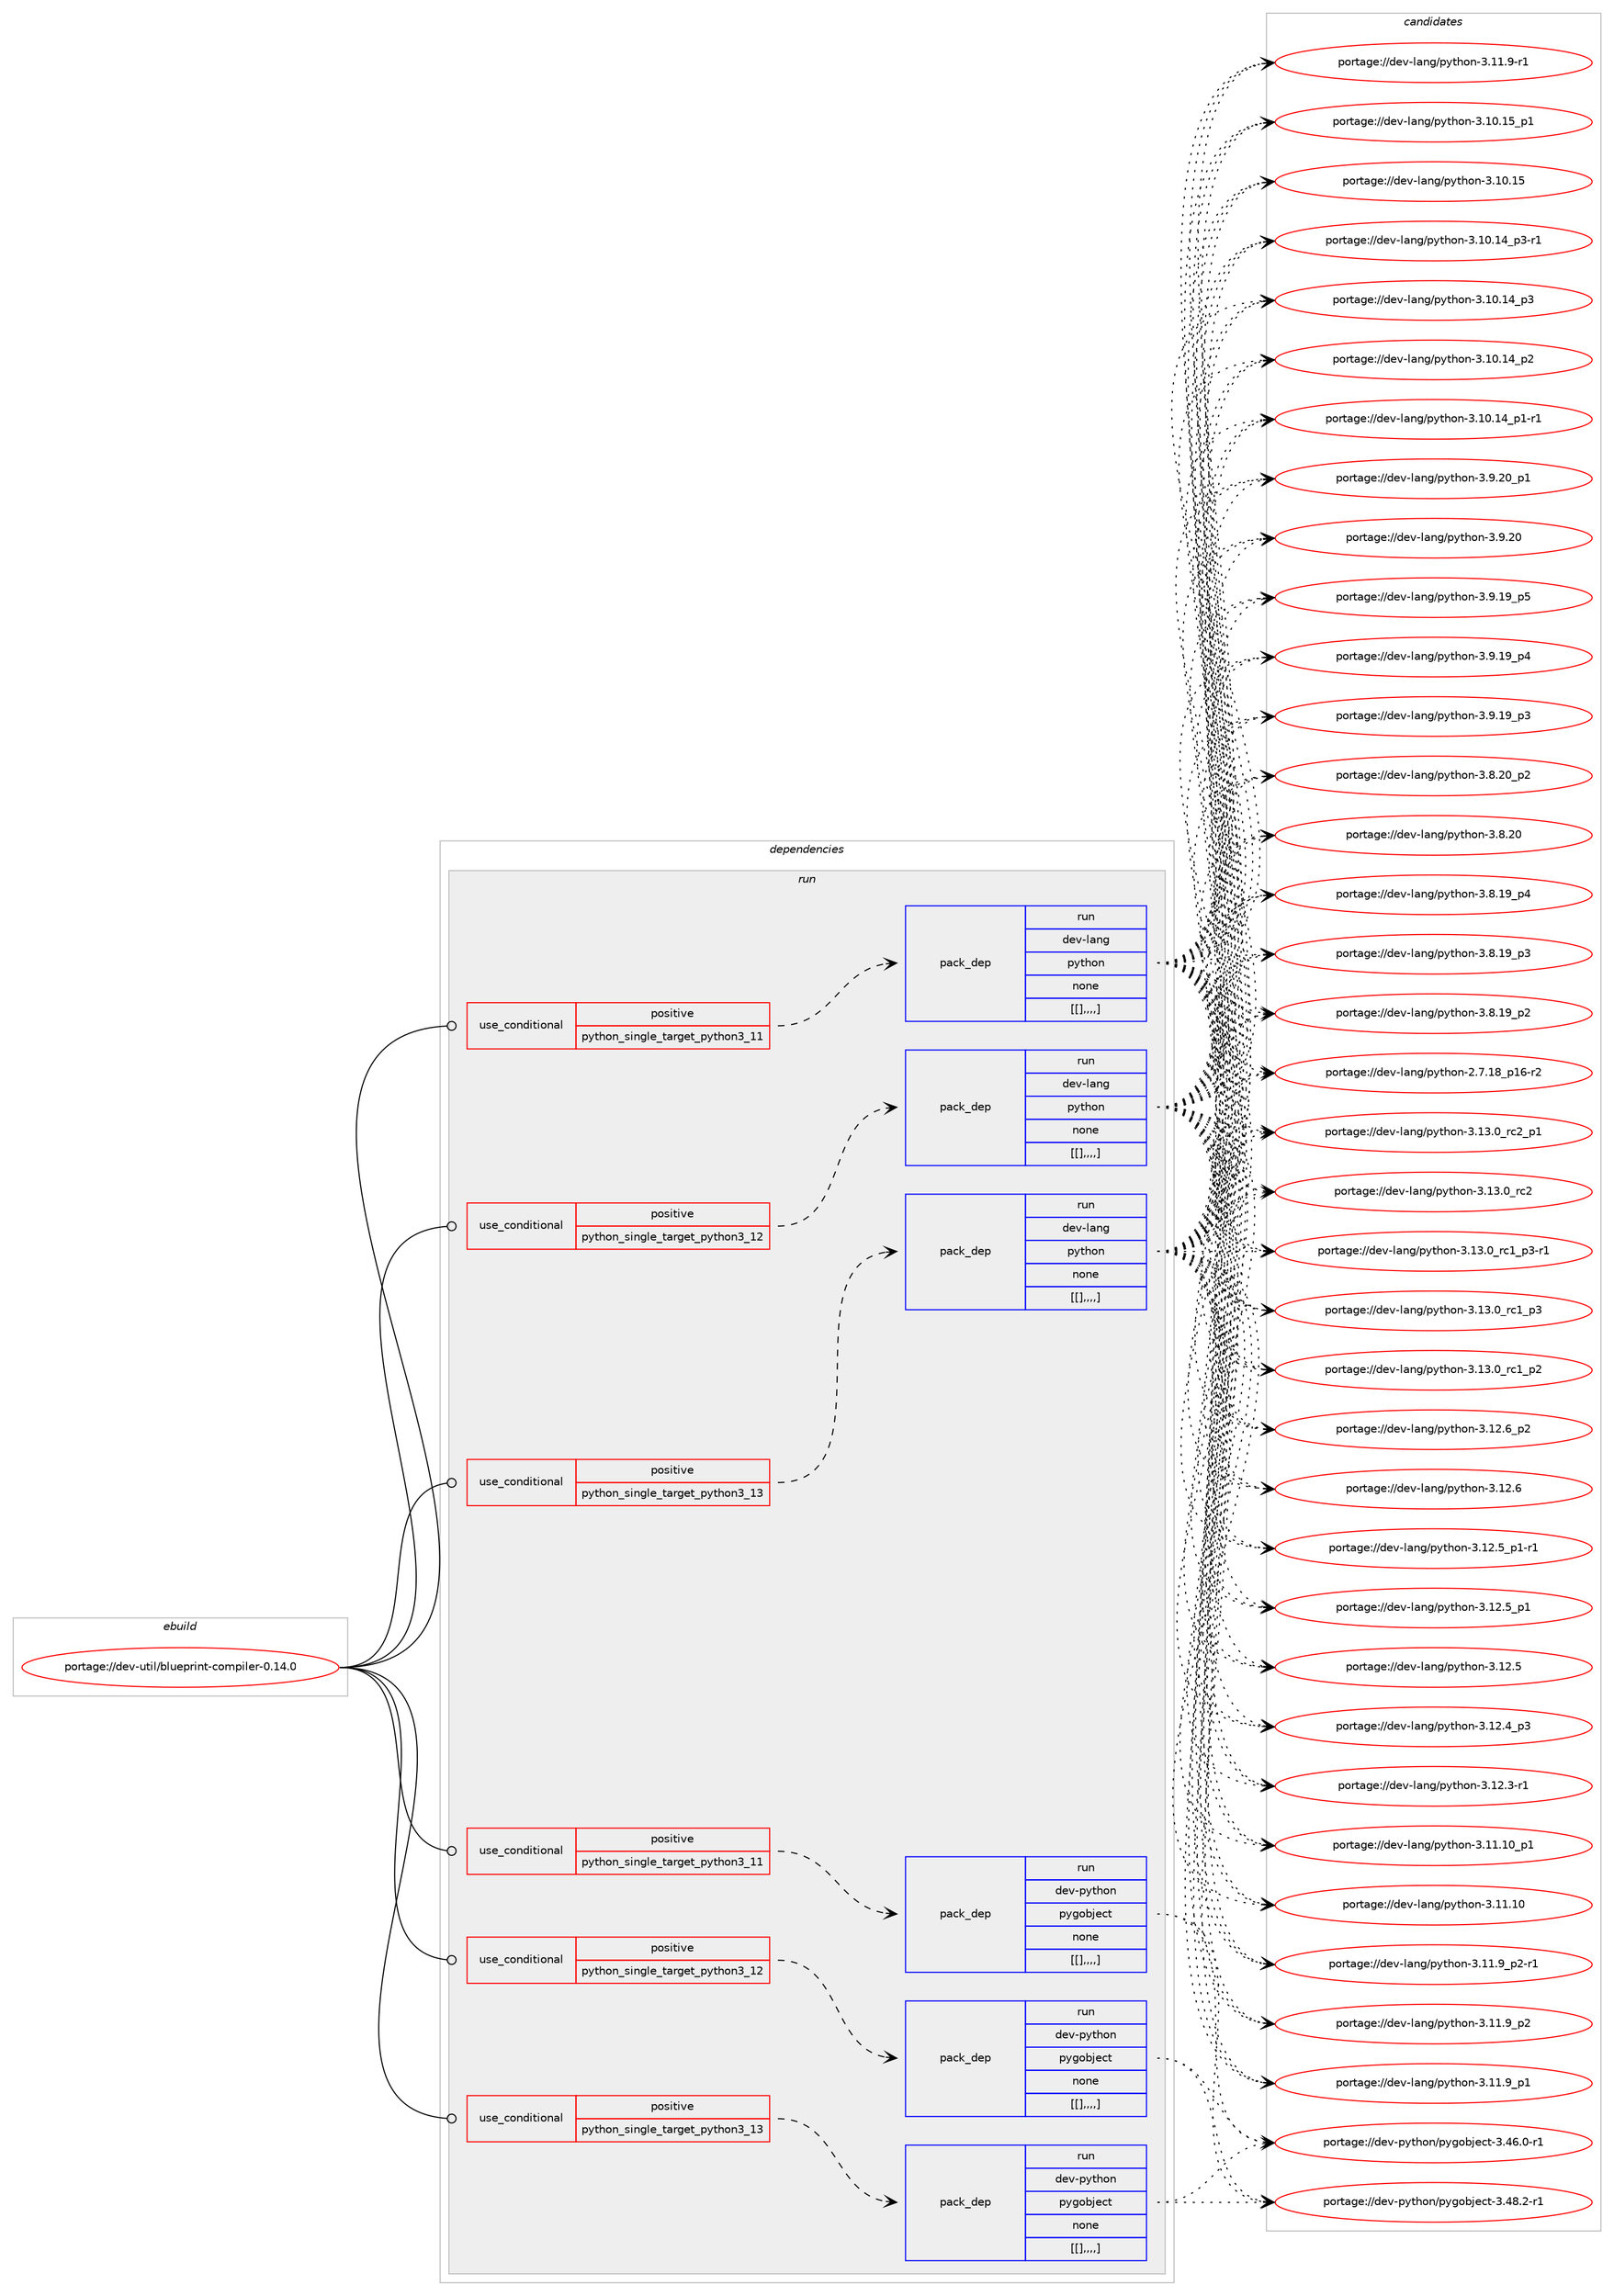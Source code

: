 digraph prolog {

# *************
# Graph options
# *************

newrank=true;
concentrate=true;
compound=true;
graph [rankdir=LR,fontname=Helvetica,fontsize=10,ranksep=1.5];#, ranksep=2.5, nodesep=0.2];
edge  [arrowhead=vee];
node  [fontname=Helvetica,fontsize=10];

# **********
# The ebuild
# **********

subgraph cluster_leftcol {
color=gray;
label=<<i>ebuild</i>>;
id [label="portage://dev-util/blueprint-compiler-0.14.0", color=red, width=4, href="../dev-util/blueprint-compiler-0.14.0.svg"];
}

# ****************
# The dependencies
# ****************

subgraph cluster_midcol {
color=gray;
label=<<i>dependencies</i>>;
subgraph cluster_compile {
fillcolor="#eeeeee";
style=filled;
label=<<i>compile</i>>;
}
subgraph cluster_compileandrun {
fillcolor="#eeeeee";
style=filled;
label=<<i>compile and run</i>>;
}
subgraph cluster_run {
fillcolor="#eeeeee";
style=filled;
label=<<i>run</i>>;
subgraph cond61849 {
dependency216022 [label=<<TABLE BORDER="0" CELLBORDER="1" CELLSPACING="0" CELLPADDING="4"><TR><TD ROWSPAN="3" CELLPADDING="10">use_conditional</TD></TR><TR><TD>positive</TD></TR><TR><TD>python_single_target_python3_11</TD></TR></TABLE>>, shape=none, color=red];
subgraph pack152777 {
dependency216023 [label=<<TABLE BORDER="0" CELLBORDER="1" CELLSPACING="0" CELLPADDING="4" WIDTH="220"><TR><TD ROWSPAN="6" CELLPADDING="30">pack_dep</TD></TR><TR><TD WIDTH="110">run</TD></TR><TR><TD>dev-lang</TD></TR><TR><TD>python</TD></TR><TR><TD>none</TD></TR><TR><TD>[[],,,,]</TD></TR></TABLE>>, shape=none, color=blue];
}
dependency216022:e -> dependency216023:w [weight=20,style="dashed",arrowhead="vee"];
}
id:e -> dependency216022:w [weight=20,style="solid",arrowhead="odot"];
subgraph cond61850 {
dependency216024 [label=<<TABLE BORDER="0" CELLBORDER="1" CELLSPACING="0" CELLPADDING="4"><TR><TD ROWSPAN="3" CELLPADDING="10">use_conditional</TD></TR><TR><TD>positive</TD></TR><TR><TD>python_single_target_python3_11</TD></TR></TABLE>>, shape=none, color=red];
subgraph pack152778 {
dependency216025 [label=<<TABLE BORDER="0" CELLBORDER="1" CELLSPACING="0" CELLPADDING="4" WIDTH="220"><TR><TD ROWSPAN="6" CELLPADDING="30">pack_dep</TD></TR><TR><TD WIDTH="110">run</TD></TR><TR><TD>dev-python</TD></TR><TR><TD>pygobject</TD></TR><TR><TD>none</TD></TR><TR><TD>[[],,,,]</TD></TR></TABLE>>, shape=none, color=blue];
}
dependency216024:e -> dependency216025:w [weight=20,style="dashed",arrowhead="vee"];
}
id:e -> dependency216024:w [weight=20,style="solid",arrowhead="odot"];
subgraph cond61851 {
dependency216026 [label=<<TABLE BORDER="0" CELLBORDER="1" CELLSPACING="0" CELLPADDING="4"><TR><TD ROWSPAN="3" CELLPADDING="10">use_conditional</TD></TR><TR><TD>positive</TD></TR><TR><TD>python_single_target_python3_12</TD></TR></TABLE>>, shape=none, color=red];
subgraph pack152779 {
dependency216027 [label=<<TABLE BORDER="0" CELLBORDER="1" CELLSPACING="0" CELLPADDING="4" WIDTH="220"><TR><TD ROWSPAN="6" CELLPADDING="30">pack_dep</TD></TR><TR><TD WIDTH="110">run</TD></TR><TR><TD>dev-lang</TD></TR><TR><TD>python</TD></TR><TR><TD>none</TD></TR><TR><TD>[[],,,,]</TD></TR></TABLE>>, shape=none, color=blue];
}
dependency216026:e -> dependency216027:w [weight=20,style="dashed",arrowhead="vee"];
}
id:e -> dependency216026:w [weight=20,style="solid",arrowhead="odot"];
subgraph cond61852 {
dependency216028 [label=<<TABLE BORDER="0" CELLBORDER="1" CELLSPACING="0" CELLPADDING="4"><TR><TD ROWSPAN="3" CELLPADDING="10">use_conditional</TD></TR><TR><TD>positive</TD></TR><TR><TD>python_single_target_python3_12</TD></TR></TABLE>>, shape=none, color=red];
subgraph pack152780 {
dependency216029 [label=<<TABLE BORDER="0" CELLBORDER="1" CELLSPACING="0" CELLPADDING="4" WIDTH="220"><TR><TD ROWSPAN="6" CELLPADDING="30">pack_dep</TD></TR><TR><TD WIDTH="110">run</TD></TR><TR><TD>dev-python</TD></TR><TR><TD>pygobject</TD></TR><TR><TD>none</TD></TR><TR><TD>[[],,,,]</TD></TR></TABLE>>, shape=none, color=blue];
}
dependency216028:e -> dependency216029:w [weight=20,style="dashed",arrowhead="vee"];
}
id:e -> dependency216028:w [weight=20,style="solid",arrowhead="odot"];
subgraph cond61853 {
dependency216030 [label=<<TABLE BORDER="0" CELLBORDER="1" CELLSPACING="0" CELLPADDING="4"><TR><TD ROWSPAN="3" CELLPADDING="10">use_conditional</TD></TR><TR><TD>positive</TD></TR><TR><TD>python_single_target_python3_13</TD></TR></TABLE>>, shape=none, color=red];
subgraph pack152781 {
dependency216031 [label=<<TABLE BORDER="0" CELLBORDER="1" CELLSPACING="0" CELLPADDING="4" WIDTH="220"><TR><TD ROWSPAN="6" CELLPADDING="30">pack_dep</TD></TR><TR><TD WIDTH="110">run</TD></TR><TR><TD>dev-lang</TD></TR><TR><TD>python</TD></TR><TR><TD>none</TD></TR><TR><TD>[[],,,,]</TD></TR></TABLE>>, shape=none, color=blue];
}
dependency216030:e -> dependency216031:w [weight=20,style="dashed",arrowhead="vee"];
}
id:e -> dependency216030:w [weight=20,style="solid",arrowhead="odot"];
subgraph cond61854 {
dependency216032 [label=<<TABLE BORDER="0" CELLBORDER="1" CELLSPACING="0" CELLPADDING="4"><TR><TD ROWSPAN="3" CELLPADDING="10">use_conditional</TD></TR><TR><TD>positive</TD></TR><TR><TD>python_single_target_python3_13</TD></TR></TABLE>>, shape=none, color=red];
subgraph pack152782 {
dependency216033 [label=<<TABLE BORDER="0" CELLBORDER="1" CELLSPACING="0" CELLPADDING="4" WIDTH="220"><TR><TD ROWSPAN="6" CELLPADDING="30">pack_dep</TD></TR><TR><TD WIDTH="110">run</TD></TR><TR><TD>dev-python</TD></TR><TR><TD>pygobject</TD></TR><TR><TD>none</TD></TR><TR><TD>[[],,,,]</TD></TR></TABLE>>, shape=none, color=blue];
}
dependency216032:e -> dependency216033:w [weight=20,style="dashed",arrowhead="vee"];
}
id:e -> dependency216032:w [weight=20,style="solid",arrowhead="odot"];
}
}

# **************
# The candidates
# **************

subgraph cluster_choices {
rank=same;
color=gray;
label=<<i>candidates</i>>;

subgraph choice152777 {
color=black;
nodesep=1;
choice100101118451089711010347112121116104111110455146495146489511499509511249 [label="portage://dev-lang/python-3.13.0_rc2_p1", color=red, width=4,href="../dev-lang/python-3.13.0_rc2_p1.svg"];
choice10010111845108971101034711212111610411111045514649514648951149950 [label="portage://dev-lang/python-3.13.0_rc2", color=red, width=4,href="../dev-lang/python-3.13.0_rc2.svg"];
choice1001011184510897110103471121211161041111104551464951464895114994995112514511449 [label="portage://dev-lang/python-3.13.0_rc1_p3-r1", color=red, width=4,href="../dev-lang/python-3.13.0_rc1_p3-r1.svg"];
choice100101118451089711010347112121116104111110455146495146489511499499511251 [label="portage://dev-lang/python-3.13.0_rc1_p3", color=red, width=4,href="../dev-lang/python-3.13.0_rc1_p3.svg"];
choice100101118451089711010347112121116104111110455146495146489511499499511250 [label="portage://dev-lang/python-3.13.0_rc1_p2", color=red, width=4,href="../dev-lang/python-3.13.0_rc1_p2.svg"];
choice100101118451089711010347112121116104111110455146495046549511250 [label="portage://dev-lang/python-3.12.6_p2", color=red, width=4,href="../dev-lang/python-3.12.6_p2.svg"];
choice10010111845108971101034711212111610411111045514649504654 [label="portage://dev-lang/python-3.12.6", color=red, width=4,href="../dev-lang/python-3.12.6.svg"];
choice1001011184510897110103471121211161041111104551464950465395112494511449 [label="portage://dev-lang/python-3.12.5_p1-r1", color=red, width=4,href="../dev-lang/python-3.12.5_p1-r1.svg"];
choice100101118451089711010347112121116104111110455146495046539511249 [label="portage://dev-lang/python-3.12.5_p1", color=red, width=4,href="../dev-lang/python-3.12.5_p1.svg"];
choice10010111845108971101034711212111610411111045514649504653 [label="portage://dev-lang/python-3.12.5", color=red, width=4,href="../dev-lang/python-3.12.5.svg"];
choice100101118451089711010347112121116104111110455146495046529511251 [label="portage://dev-lang/python-3.12.4_p3", color=red, width=4,href="../dev-lang/python-3.12.4_p3.svg"];
choice100101118451089711010347112121116104111110455146495046514511449 [label="portage://dev-lang/python-3.12.3-r1", color=red, width=4,href="../dev-lang/python-3.12.3-r1.svg"];
choice10010111845108971101034711212111610411111045514649494649489511249 [label="portage://dev-lang/python-3.11.10_p1", color=red, width=4,href="../dev-lang/python-3.11.10_p1.svg"];
choice1001011184510897110103471121211161041111104551464949464948 [label="portage://dev-lang/python-3.11.10", color=red, width=4,href="../dev-lang/python-3.11.10.svg"];
choice1001011184510897110103471121211161041111104551464949465795112504511449 [label="portage://dev-lang/python-3.11.9_p2-r1", color=red, width=4,href="../dev-lang/python-3.11.9_p2-r1.svg"];
choice100101118451089711010347112121116104111110455146494946579511250 [label="portage://dev-lang/python-3.11.9_p2", color=red, width=4,href="../dev-lang/python-3.11.9_p2.svg"];
choice100101118451089711010347112121116104111110455146494946579511249 [label="portage://dev-lang/python-3.11.9_p1", color=red, width=4,href="../dev-lang/python-3.11.9_p1.svg"];
choice100101118451089711010347112121116104111110455146494946574511449 [label="portage://dev-lang/python-3.11.9-r1", color=red, width=4,href="../dev-lang/python-3.11.9-r1.svg"];
choice10010111845108971101034711212111610411111045514649484649539511249 [label="portage://dev-lang/python-3.10.15_p1", color=red, width=4,href="../dev-lang/python-3.10.15_p1.svg"];
choice1001011184510897110103471121211161041111104551464948464953 [label="portage://dev-lang/python-3.10.15", color=red, width=4,href="../dev-lang/python-3.10.15.svg"];
choice100101118451089711010347112121116104111110455146494846495295112514511449 [label="portage://dev-lang/python-3.10.14_p3-r1", color=red, width=4,href="../dev-lang/python-3.10.14_p3-r1.svg"];
choice10010111845108971101034711212111610411111045514649484649529511251 [label="portage://dev-lang/python-3.10.14_p3", color=red, width=4,href="../dev-lang/python-3.10.14_p3.svg"];
choice10010111845108971101034711212111610411111045514649484649529511250 [label="portage://dev-lang/python-3.10.14_p2", color=red, width=4,href="../dev-lang/python-3.10.14_p2.svg"];
choice100101118451089711010347112121116104111110455146494846495295112494511449 [label="portage://dev-lang/python-3.10.14_p1-r1", color=red, width=4,href="../dev-lang/python-3.10.14_p1-r1.svg"];
choice100101118451089711010347112121116104111110455146574650489511249 [label="portage://dev-lang/python-3.9.20_p1", color=red, width=4,href="../dev-lang/python-3.9.20_p1.svg"];
choice10010111845108971101034711212111610411111045514657465048 [label="portage://dev-lang/python-3.9.20", color=red, width=4,href="../dev-lang/python-3.9.20.svg"];
choice100101118451089711010347112121116104111110455146574649579511253 [label="portage://dev-lang/python-3.9.19_p5", color=red, width=4,href="../dev-lang/python-3.9.19_p5.svg"];
choice100101118451089711010347112121116104111110455146574649579511252 [label="portage://dev-lang/python-3.9.19_p4", color=red, width=4,href="../dev-lang/python-3.9.19_p4.svg"];
choice100101118451089711010347112121116104111110455146574649579511251 [label="portage://dev-lang/python-3.9.19_p3", color=red, width=4,href="../dev-lang/python-3.9.19_p3.svg"];
choice100101118451089711010347112121116104111110455146564650489511250 [label="portage://dev-lang/python-3.8.20_p2", color=red, width=4,href="../dev-lang/python-3.8.20_p2.svg"];
choice10010111845108971101034711212111610411111045514656465048 [label="portage://dev-lang/python-3.8.20", color=red, width=4,href="../dev-lang/python-3.8.20.svg"];
choice100101118451089711010347112121116104111110455146564649579511252 [label="portage://dev-lang/python-3.8.19_p4", color=red, width=4,href="../dev-lang/python-3.8.19_p4.svg"];
choice100101118451089711010347112121116104111110455146564649579511251 [label="portage://dev-lang/python-3.8.19_p3", color=red, width=4,href="../dev-lang/python-3.8.19_p3.svg"];
choice100101118451089711010347112121116104111110455146564649579511250 [label="portage://dev-lang/python-3.8.19_p2", color=red, width=4,href="../dev-lang/python-3.8.19_p2.svg"];
choice100101118451089711010347112121116104111110455046554649569511249544511450 [label="portage://dev-lang/python-2.7.18_p16-r2", color=red, width=4,href="../dev-lang/python-2.7.18_p16-r2.svg"];
dependency216023:e -> choice100101118451089711010347112121116104111110455146495146489511499509511249:w [style=dotted,weight="100"];
dependency216023:e -> choice10010111845108971101034711212111610411111045514649514648951149950:w [style=dotted,weight="100"];
dependency216023:e -> choice1001011184510897110103471121211161041111104551464951464895114994995112514511449:w [style=dotted,weight="100"];
dependency216023:e -> choice100101118451089711010347112121116104111110455146495146489511499499511251:w [style=dotted,weight="100"];
dependency216023:e -> choice100101118451089711010347112121116104111110455146495146489511499499511250:w [style=dotted,weight="100"];
dependency216023:e -> choice100101118451089711010347112121116104111110455146495046549511250:w [style=dotted,weight="100"];
dependency216023:e -> choice10010111845108971101034711212111610411111045514649504654:w [style=dotted,weight="100"];
dependency216023:e -> choice1001011184510897110103471121211161041111104551464950465395112494511449:w [style=dotted,weight="100"];
dependency216023:e -> choice100101118451089711010347112121116104111110455146495046539511249:w [style=dotted,weight="100"];
dependency216023:e -> choice10010111845108971101034711212111610411111045514649504653:w [style=dotted,weight="100"];
dependency216023:e -> choice100101118451089711010347112121116104111110455146495046529511251:w [style=dotted,weight="100"];
dependency216023:e -> choice100101118451089711010347112121116104111110455146495046514511449:w [style=dotted,weight="100"];
dependency216023:e -> choice10010111845108971101034711212111610411111045514649494649489511249:w [style=dotted,weight="100"];
dependency216023:e -> choice1001011184510897110103471121211161041111104551464949464948:w [style=dotted,weight="100"];
dependency216023:e -> choice1001011184510897110103471121211161041111104551464949465795112504511449:w [style=dotted,weight="100"];
dependency216023:e -> choice100101118451089711010347112121116104111110455146494946579511250:w [style=dotted,weight="100"];
dependency216023:e -> choice100101118451089711010347112121116104111110455146494946579511249:w [style=dotted,weight="100"];
dependency216023:e -> choice100101118451089711010347112121116104111110455146494946574511449:w [style=dotted,weight="100"];
dependency216023:e -> choice10010111845108971101034711212111610411111045514649484649539511249:w [style=dotted,weight="100"];
dependency216023:e -> choice1001011184510897110103471121211161041111104551464948464953:w [style=dotted,weight="100"];
dependency216023:e -> choice100101118451089711010347112121116104111110455146494846495295112514511449:w [style=dotted,weight="100"];
dependency216023:e -> choice10010111845108971101034711212111610411111045514649484649529511251:w [style=dotted,weight="100"];
dependency216023:e -> choice10010111845108971101034711212111610411111045514649484649529511250:w [style=dotted,weight="100"];
dependency216023:e -> choice100101118451089711010347112121116104111110455146494846495295112494511449:w [style=dotted,weight="100"];
dependency216023:e -> choice100101118451089711010347112121116104111110455146574650489511249:w [style=dotted,weight="100"];
dependency216023:e -> choice10010111845108971101034711212111610411111045514657465048:w [style=dotted,weight="100"];
dependency216023:e -> choice100101118451089711010347112121116104111110455146574649579511253:w [style=dotted,weight="100"];
dependency216023:e -> choice100101118451089711010347112121116104111110455146574649579511252:w [style=dotted,weight="100"];
dependency216023:e -> choice100101118451089711010347112121116104111110455146574649579511251:w [style=dotted,weight="100"];
dependency216023:e -> choice100101118451089711010347112121116104111110455146564650489511250:w [style=dotted,weight="100"];
dependency216023:e -> choice10010111845108971101034711212111610411111045514656465048:w [style=dotted,weight="100"];
dependency216023:e -> choice100101118451089711010347112121116104111110455146564649579511252:w [style=dotted,weight="100"];
dependency216023:e -> choice100101118451089711010347112121116104111110455146564649579511251:w [style=dotted,weight="100"];
dependency216023:e -> choice100101118451089711010347112121116104111110455146564649579511250:w [style=dotted,weight="100"];
dependency216023:e -> choice100101118451089711010347112121116104111110455046554649569511249544511450:w [style=dotted,weight="100"];
}
subgraph choice152778 {
color=black;
nodesep=1;
choice10010111845112121116104111110471121211031119810610199116455146525646504511449 [label="portage://dev-python/pygobject-3.48.2-r1", color=red, width=4,href="../dev-python/pygobject-3.48.2-r1.svg"];
choice10010111845112121116104111110471121211031119810610199116455146525446484511449 [label="portage://dev-python/pygobject-3.46.0-r1", color=red, width=4,href="../dev-python/pygobject-3.46.0-r1.svg"];
dependency216025:e -> choice10010111845112121116104111110471121211031119810610199116455146525646504511449:w [style=dotted,weight="100"];
dependency216025:e -> choice10010111845112121116104111110471121211031119810610199116455146525446484511449:w [style=dotted,weight="100"];
}
subgraph choice152779 {
color=black;
nodesep=1;
choice100101118451089711010347112121116104111110455146495146489511499509511249 [label="portage://dev-lang/python-3.13.0_rc2_p1", color=red, width=4,href="../dev-lang/python-3.13.0_rc2_p1.svg"];
choice10010111845108971101034711212111610411111045514649514648951149950 [label="portage://dev-lang/python-3.13.0_rc2", color=red, width=4,href="../dev-lang/python-3.13.0_rc2.svg"];
choice1001011184510897110103471121211161041111104551464951464895114994995112514511449 [label="portage://dev-lang/python-3.13.0_rc1_p3-r1", color=red, width=4,href="../dev-lang/python-3.13.0_rc1_p3-r1.svg"];
choice100101118451089711010347112121116104111110455146495146489511499499511251 [label="portage://dev-lang/python-3.13.0_rc1_p3", color=red, width=4,href="../dev-lang/python-3.13.0_rc1_p3.svg"];
choice100101118451089711010347112121116104111110455146495146489511499499511250 [label="portage://dev-lang/python-3.13.0_rc1_p2", color=red, width=4,href="../dev-lang/python-3.13.0_rc1_p2.svg"];
choice100101118451089711010347112121116104111110455146495046549511250 [label="portage://dev-lang/python-3.12.6_p2", color=red, width=4,href="../dev-lang/python-3.12.6_p2.svg"];
choice10010111845108971101034711212111610411111045514649504654 [label="portage://dev-lang/python-3.12.6", color=red, width=4,href="../dev-lang/python-3.12.6.svg"];
choice1001011184510897110103471121211161041111104551464950465395112494511449 [label="portage://dev-lang/python-3.12.5_p1-r1", color=red, width=4,href="../dev-lang/python-3.12.5_p1-r1.svg"];
choice100101118451089711010347112121116104111110455146495046539511249 [label="portage://dev-lang/python-3.12.5_p1", color=red, width=4,href="../dev-lang/python-3.12.5_p1.svg"];
choice10010111845108971101034711212111610411111045514649504653 [label="portage://dev-lang/python-3.12.5", color=red, width=4,href="../dev-lang/python-3.12.5.svg"];
choice100101118451089711010347112121116104111110455146495046529511251 [label="portage://dev-lang/python-3.12.4_p3", color=red, width=4,href="../dev-lang/python-3.12.4_p3.svg"];
choice100101118451089711010347112121116104111110455146495046514511449 [label="portage://dev-lang/python-3.12.3-r1", color=red, width=4,href="../dev-lang/python-3.12.3-r1.svg"];
choice10010111845108971101034711212111610411111045514649494649489511249 [label="portage://dev-lang/python-3.11.10_p1", color=red, width=4,href="../dev-lang/python-3.11.10_p1.svg"];
choice1001011184510897110103471121211161041111104551464949464948 [label="portage://dev-lang/python-3.11.10", color=red, width=4,href="../dev-lang/python-3.11.10.svg"];
choice1001011184510897110103471121211161041111104551464949465795112504511449 [label="portage://dev-lang/python-3.11.9_p2-r1", color=red, width=4,href="../dev-lang/python-3.11.9_p2-r1.svg"];
choice100101118451089711010347112121116104111110455146494946579511250 [label="portage://dev-lang/python-3.11.9_p2", color=red, width=4,href="../dev-lang/python-3.11.9_p2.svg"];
choice100101118451089711010347112121116104111110455146494946579511249 [label="portage://dev-lang/python-3.11.9_p1", color=red, width=4,href="../dev-lang/python-3.11.9_p1.svg"];
choice100101118451089711010347112121116104111110455146494946574511449 [label="portage://dev-lang/python-3.11.9-r1", color=red, width=4,href="../dev-lang/python-3.11.9-r1.svg"];
choice10010111845108971101034711212111610411111045514649484649539511249 [label="portage://dev-lang/python-3.10.15_p1", color=red, width=4,href="../dev-lang/python-3.10.15_p1.svg"];
choice1001011184510897110103471121211161041111104551464948464953 [label="portage://dev-lang/python-3.10.15", color=red, width=4,href="../dev-lang/python-3.10.15.svg"];
choice100101118451089711010347112121116104111110455146494846495295112514511449 [label="portage://dev-lang/python-3.10.14_p3-r1", color=red, width=4,href="../dev-lang/python-3.10.14_p3-r1.svg"];
choice10010111845108971101034711212111610411111045514649484649529511251 [label="portage://dev-lang/python-3.10.14_p3", color=red, width=4,href="../dev-lang/python-3.10.14_p3.svg"];
choice10010111845108971101034711212111610411111045514649484649529511250 [label="portage://dev-lang/python-3.10.14_p2", color=red, width=4,href="../dev-lang/python-3.10.14_p2.svg"];
choice100101118451089711010347112121116104111110455146494846495295112494511449 [label="portage://dev-lang/python-3.10.14_p1-r1", color=red, width=4,href="../dev-lang/python-3.10.14_p1-r1.svg"];
choice100101118451089711010347112121116104111110455146574650489511249 [label="portage://dev-lang/python-3.9.20_p1", color=red, width=4,href="../dev-lang/python-3.9.20_p1.svg"];
choice10010111845108971101034711212111610411111045514657465048 [label="portage://dev-lang/python-3.9.20", color=red, width=4,href="../dev-lang/python-3.9.20.svg"];
choice100101118451089711010347112121116104111110455146574649579511253 [label="portage://dev-lang/python-3.9.19_p5", color=red, width=4,href="../dev-lang/python-3.9.19_p5.svg"];
choice100101118451089711010347112121116104111110455146574649579511252 [label="portage://dev-lang/python-3.9.19_p4", color=red, width=4,href="../dev-lang/python-3.9.19_p4.svg"];
choice100101118451089711010347112121116104111110455146574649579511251 [label="portage://dev-lang/python-3.9.19_p3", color=red, width=4,href="../dev-lang/python-3.9.19_p3.svg"];
choice100101118451089711010347112121116104111110455146564650489511250 [label="portage://dev-lang/python-3.8.20_p2", color=red, width=4,href="../dev-lang/python-3.8.20_p2.svg"];
choice10010111845108971101034711212111610411111045514656465048 [label="portage://dev-lang/python-3.8.20", color=red, width=4,href="../dev-lang/python-3.8.20.svg"];
choice100101118451089711010347112121116104111110455146564649579511252 [label="portage://dev-lang/python-3.8.19_p4", color=red, width=4,href="../dev-lang/python-3.8.19_p4.svg"];
choice100101118451089711010347112121116104111110455146564649579511251 [label="portage://dev-lang/python-3.8.19_p3", color=red, width=4,href="../dev-lang/python-3.8.19_p3.svg"];
choice100101118451089711010347112121116104111110455146564649579511250 [label="portage://dev-lang/python-3.8.19_p2", color=red, width=4,href="../dev-lang/python-3.8.19_p2.svg"];
choice100101118451089711010347112121116104111110455046554649569511249544511450 [label="portage://dev-lang/python-2.7.18_p16-r2", color=red, width=4,href="../dev-lang/python-2.7.18_p16-r2.svg"];
dependency216027:e -> choice100101118451089711010347112121116104111110455146495146489511499509511249:w [style=dotted,weight="100"];
dependency216027:e -> choice10010111845108971101034711212111610411111045514649514648951149950:w [style=dotted,weight="100"];
dependency216027:e -> choice1001011184510897110103471121211161041111104551464951464895114994995112514511449:w [style=dotted,weight="100"];
dependency216027:e -> choice100101118451089711010347112121116104111110455146495146489511499499511251:w [style=dotted,weight="100"];
dependency216027:e -> choice100101118451089711010347112121116104111110455146495146489511499499511250:w [style=dotted,weight="100"];
dependency216027:e -> choice100101118451089711010347112121116104111110455146495046549511250:w [style=dotted,weight="100"];
dependency216027:e -> choice10010111845108971101034711212111610411111045514649504654:w [style=dotted,weight="100"];
dependency216027:e -> choice1001011184510897110103471121211161041111104551464950465395112494511449:w [style=dotted,weight="100"];
dependency216027:e -> choice100101118451089711010347112121116104111110455146495046539511249:w [style=dotted,weight="100"];
dependency216027:e -> choice10010111845108971101034711212111610411111045514649504653:w [style=dotted,weight="100"];
dependency216027:e -> choice100101118451089711010347112121116104111110455146495046529511251:w [style=dotted,weight="100"];
dependency216027:e -> choice100101118451089711010347112121116104111110455146495046514511449:w [style=dotted,weight="100"];
dependency216027:e -> choice10010111845108971101034711212111610411111045514649494649489511249:w [style=dotted,weight="100"];
dependency216027:e -> choice1001011184510897110103471121211161041111104551464949464948:w [style=dotted,weight="100"];
dependency216027:e -> choice1001011184510897110103471121211161041111104551464949465795112504511449:w [style=dotted,weight="100"];
dependency216027:e -> choice100101118451089711010347112121116104111110455146494946579511250:w [style=dotted,weight="100"];
dependency216027:e -> choice100101118451089711010347112121116104111110455146494946579511249:w [style=dotted,weight="100"];
dependency216027:e -> choice100101118451089711010347112121116104111110455146494946574511449:w [style=dotted,weight="100"];
dependency216027:e -> choice10010111845108971101034711212111610411111045514649484649539511249:w [style=dotted,weight="100"];
dependency216027:e -> choice1001011184510897110103471121211161041111104551464948464953:w [style=dotted,weight="100"];
dependency216027:e -> choice100101118451089711010347112121116104111110455146494846495295112514511449:w [style=dotted,weight="100"];
dependency216027:e -> choice10010111845108971101034711212111610411111045514649484649529511251:w [style=dotted,weight="100"];
dependency216027:e -> choice10010111845108971101034711212111610411111045514649484649529511250:w [style=dotted,weight="100"];
dependency216027:e -> choice100101118451089711010347112121116104111110455146494846495295112494511449:w [style=dotted,weight="100"];
dependency216027:e -> choice100101118451089711010347112121116104111110455146574650489511249:w [style=dotted,weight="100"];
dependency216027:e -> choice10010111845108971101034711212111610411111045514657465048:w [style=dotted,weight="100"];
dependency216027:e -> choice100101118451089711010347112121116104111110455146574649579511253:w [style=dotted,weight="100"];
dependency216027:e -> choice100101118451089711010347112121116104111110455146574649579511252:w [style=dotted,weight="100"];
dependency216027:e -> choice100101118451089711010347112121116104111110455146574649579511251:w [style=dotted,weight="100"];
dependency216027:e -> choice100101118451089711010347112121116104111110455146564650489511250:w [style=dotted,weight="100"];
dependency216027:e -> choice10010111845108971101034711212111610411111045514656465048:w [style=dotted,weight="100"];
dependency216027:e -> choice100101118451089711010347112121116104111110455146564649579511252:w [style=dotted,weight="100"];
dependency216027:e -> choice100101118451089711010347112121116104111110455146564649579511251:w [style=dotted,weight="100"];
dependency216027:e -> choice100101118451089711010347112121116104111110455146564649579511250:w [style=dotted,weight="100"];
dependency216027:e -> choice100101118451089711010347112121116104111110455046554649569511249544511450:w [style=dotted,weight="100"];
}
subgraph choice152780 {
color=black;
nodesep=1;
choice10010111845112121116104111110471121211031119810610199116455146525646504511449 [label="portage://dev-python/pygobject-3.48.2-r1", color=red, width=4,href="../dev-python/pygobject-3.48.2-r1.svg"];
choice10010111845112121116104111110471121211031119810610199116455146525446484511449 [label="portage://dev-python/pygobject-3.46.0-r1", color=red, width=4,href="../dev-python/pygobject-3.46.0-r1.svg"];
dependency216029:e -> choice10010111845112121116104111110471121211031119810610199116455146525646504511449:w [style=dotted,weight="100"];
dependency216029:e -> choice10010111845112121116104111110471121211031119810610199116455146525446484511449:w [style=dotted,weight="100"];
}
subgraph choice152781 {
color=black;
nodesep=1;
choice100101118451089711010347112121116104111110455146495146489511499509511249 [label="portage://dev-lang/python-3.13.0_rc2_p1", color=red, width=4,href="../dev-lang/python-3.13.0_rc2_p1.svg"];
choice10010111845108971101034711212111610411111045514649514648951149950 [label="portage://dev-lang/python-3.13.0_rc2", color=red, width=4,href="../dev-lang/python-3.13.0_rc2.svg"];
choice1001011184510897110103471121211161041111104551464951464895114994995112514511449 [label="portage://dev-lang/python-3.13.0_rc1_p3-r1", color=red, width=4,href="../dev-lang/python-3.13.0_rc1_p3-r1.svg"];
choice100101118451089711010347112121116104111110455146495146489511499499511251 [label="portage://dev-lang/python-3.13.0_rc1_p3", color=red, width=4,href="../dev-lang/python-3.13.0_rc1_p3.svg"];
choice100101118451089711010347112121116104111110455146495146489511499499511250 [label="portage://dev-lang/python-3.13.0_rc1_p2", color=red, width=4,href="../dev-lang/python-3.13.0_rc1_p2.svg"];
choice100101118451089711010347112121116104111110455146495046549511250 [label="portage://dev-lang/python-3.12.6_p2", color=red, width=4,href="../dev-lang/python-3.12.6_p2.svg"];
choice10010111845108971101034711212111610411111045514649504654 [label="portage://dev-lang/python-3.12.6", color=red, width=4,href="../dev-lang/python-3.12.6.svg"];
choice1001011184510897110103471121211161041111104551464950465395112494511449 [label="portage://dev-lang/python-3.12.5_p1-r1", color=red, width=4,href="../dev-lang/python-3.12.5_p1-r1.svg"];
choice100101118451089711010347112121116104111110455146495046539511249 [label="portage://dev-lang/python-3.12.5_p1", color=red, width=4,href="../dev-lang/python-3.12.5_p1.svg"];
choice10010111845108971101034711212111610411111045514649504653 [label="portage://dev-lang/python-3.12.5", color=red, width=4,href="../dev-lang/python-3.12.5.svg"];
choice100101118451089711010347112121116104111110455146495046529511251 [label="portage://dev-lang/python-3.12.4_p3", color=red, width=4,href="../dev-lang/python-3.12.4_p3.svg"];
choice100101118451089711010347112121116104111110455146495046514511449 [label="portage://dev-lang/python-3.12.3-r1", color=red, width=4,href="../dev-lang/python-3.12.3-r1.svg"];
choice10010111845108971101034711212111610411111045514649494649489511249 [label="portage://dev-lang/python-3.11.10_p1", color=red, width=4,href="../dev-lang/python-3.11.10_p1.svg"];
choice1001011184510897110103471121211161041111104551464949464948 [label="portage://dev-lang/python-3.11.10", color=red, width=4,href="../dev-lang/python-3.11.10.svg"];
choice1001011184510897110103471121211161041111104551464949465795112504511449 [label="portage://dev-lang/python-3.11.9_p2-r1", color=red, width=4,href="../dev-lang/python-3.11.9_p2-r1.svg"];
choice100101118451089711010347112121116104111110455146494946579511250 [label="portage://dev-lang/python-3.11.9_p2", color=red, width=4,href="../dev-lang/python-3.11.9_p2.svg"];
choice100101118451089711010347112121116104111110455146494946579511249 [label="portage://dev-lang/python-3.11.9_p1", color=red, width=4,href="../dev-lang/python-3.11.9_p1.svg"];
choice100101118451089711010347112121116104111110455146494946574511449 [label="portage://dev-lang/python-3.11.9-r1", color=red, width=4,href="../dev-lang/python-3.11.9-r1.svg"];
choice10010111845108971101034711212111610411111045514649484649539511249 [label="portage://dev-lang/python-3.10.15_p1", color=red, width=4,href="../dev-lang/python-3.10.15_p1.svg"];
choice1001011184510897110103471121211161041111104551464948464953 [label="portage://dev-lang/python-3.10.15", color=red, width=4,href="../dev-lang/python-3.10.15.svg"];
choice100101118451089711010347112121116104111110455146494846495295112514511449 [label="portage://dev-lang/python-3.10.14_p3-r1", color=red, width=4,href="../dev-lang/python-3.10.14_p3-r1.svg"];
choice10010111845108971101034711212111610411111045514649484649529511251 [label="portage://dev-lang/python-3.10.14_p3", color=red, width=4,href="../dev-lang/python-3.10.14_p3.svg"];
choice10010111845108971101034711212111610411111045514649484649529511250 [label="portage://dev-lang/python-3.10.14_p2", color=red, width=4,href="../dev-lang/python-3.10.14_p2.svg"];
choice100101118451089711010347112121116104111110455146494846495295112494511449 [label="portage://dev-lang/python-3.10.14_p1-r1", color=red, width=4,href="../dev-lang/python-3.10.14_p1-r1.svg"];
choice100101118451089711010347112121116104111110455146574650489511249 [label="portage://dev-lang/python-3.9.20_p1", color=red, width=4,href="../dev-lang/python-3.9.20_p1.svg"];
choice10010111845108971101034711212111610411111045514657465048 [label="portage://dev-lang/python-3.9.20", color=red, width=4,href="../dev-lang/python-3.9.20.svg"];
choice100101118451089711010347112121116104111110455146574649579511253 [label="portage://dev-lang/python-3.9.19_p5", color=red, width=4,href="../dev-lang/python-3.9.19_p5.svg"];
choice100101118451089711010347112121116104111110455146574649579511252 [label="portage://dev-lang/python-3.9.19_p4", color=red, width=4,href="../dev-lang/python-3.9.19_p4.svg"];
choice100101118451089711010347112121116104111110455146574649579511251 [label="portage://dev-lang/python-3.9.19_p3", color=red, width=4,href="../dev-lang/python-3.9.19_p3.svg"];
choice100101118451089711010347112121116104111110455146564650489511250 [label="portage://dev-lang/python-3.8.20_p2", color=red, width=4,href="../dev-lang/python-3.8.20_p2.svg"];
choice10010111845108971101034711212111610411111045514656465048 [label="portage://dev-lang/python-3.8.20", color=red, width=4,href="../dev-lang/python-3.8.20.svg"];
choice100101118451089711010347112121116104111110455146564649579511252 [label="portage://dev-lang/python-3.8.19_p4", color=red, width=4,href="../dev-lang/python-3.8.19_p4.svg"];
choice100101118451089711010347112121116104111110455146564649579511251 [label="portage://dev-lang/python-3.8.19_p3", color=red, width=4,href="../dev-lang/python-3.8.19_p3.svg"];
choice100101118451089711010347112121116104111110455146564649579511250 [label="portage://dev-lang/python-3.8.19_p2", color=red, width=4,href="../dev-lang/python-3.8.19_p2.svg"];
choice100101118451089711010347112121116104111110455046554649569511249544511450 [label="portage://dev-lang/python-2.7.18_p16-r2", color=red, width=4,href="../dev-lang/python-2.7.18_p16-r2.svg"];
dependency216031:e -> choice100101118451089711010347112121116104111110455146495146489511499509511249:w [style=dotted,weight="100"];
dependency216031:e -> choice10010111845108971101034711212111610411111045514649514648951149950:w [style=dotted,weight="100"];
dependency216031:e -> choice1001011184510897110103471121211161041111104551464951464895114994995112514511449:w [style=dotted,weight="100"];
dependency216031:e -> choice100101118451089711010347112121116104111110455146495146489511499499511251:w [style=dotted,weight="100"];
dependency216031:e -> choice100101118451089711010347112121116104111110455146495146489511499499511250:w [style=dotted,weight="100"];
dependency216031:e -> choice100101118451089711010347112121116104111110455146495046549511250:w [style=dotted,weight="100"];
dependency216031:e -> choice10010111845108971101034711212111610411111045514649504654:w [style=dotted,weight="100"];
dependency216031:e -> choice1001011184510897110103471121211161041111104551464950465395112494511449:w [style=dotted,weight="100"];
dependency216031:e -> choice100101118451089711010347112121116104111110455146495046539511249:w [style=dotted,weight="100"];
dependency216031:e -> choice10010111845108971101034711212111610411111045514649504653:w [style=dotted,weight="100"];
dependency216031:e -> choice100101118451089711010347112121116104111110455146495046529511251:w [style=dotted,weight="100"];
dependency216031:e -> choice100101118451089711010347112121116104111110455146495046514511449:w [style=dotted,weight="100"];
dependency216031:e -> choice10010111845108971101034711212111610411111045514649494649489511249:w [style=dotted,weight="100"];
dependency216031:e -> choice1001011184510897110103471121211161041111104551464949464948:w [style=dotted,weight="100"];
dependency216031:e -> choice1001011184510897110103471121211161041111104551464949465795112504511449:w [style=dotted,weight="100"];
dependency216031:e -> choice100101118451089711010347112121116104111110455146494946579511250:w [style=dotted,weight="100"];
dependency216031:e -> choice100101118451089711010347112121116104111110455146494946579511249:w [style=dotted,weight="100"];
dependency216031:e -> choice100101118451089711010347112121116104111110455146494946574511449:w [style=dotted,weight="100"];
dependency216031:e -> choice10010111845108971101034711212111610411111045514649484649539511249:w [style=dotted,weight="100"];
dependency216031:e -> choice1001011184510897110103471121211161041111104551464948464953:w [style=dotted,weight="100"];
dependency216031:e -> choice100101118451089711010347112121116104111110455146494846495295112514511449:w [style=dotted,weight="100"];
dependency216031:e -> choice10010111845108971101034711212111610411111045514649484649529511251:w [style=dotted,weight="100"];
dependency216031:e -> choice10010111845108971101034711212111610411111045514649484649529511250:w [style=dotted,weight="100"];
dependency216031:e -> choice100101118451089711010347112121116104111110455146494846495295112494511449:w [style=dotted,weight="100"];
dependency216031:e -> choice100101118451089711010347112121116104111110455146574650489511249:w [style=dotted,weight="100"];
dependency216031:e -> choice10010111845108971101034711212111610411111045514657465048:w [style=dotted,weight="100"];
dependency216031:e -> choice100101118451089711010347112121116104111110455146574649579511253:w [style=dotted,weight="100"];
dependency216031:e -> choice100101118451089711010347112121116104111110455146574649579511252:w [style=dotted,weight="100"];
dependency216031:e -> choice100101118451089711010347112121116104111110455146574649579511251:w [style=dotted,weight="100"];
dependency216031:e -> choice100101118451089711010347112121116104111110455146564650489511250:w [style=dotted,weight="100"];
dependency216031:e -> choice10010111845108971101034711212111610411111045514656465048:w [style=dotted,weight="100"];
dependency216031:e -> choice100101118451089711010347112121116104111110455146564649579511252:w [style=dotted,weight="100"];
dependency216031:e -> choice100101118451089711010347112121116104111110455146564649579511251:w [style=dotted,weight="100"];
dependency216031:e -> choice100101118451089711010347112121116104111110455146564649579511250:w [style=dotted,weight="100"];
dependency216031:e -> choice100101118451089711010347112121116104111110455046554649569511249544511450:w [style=dotted,weight="100"];
}
subgraph choice152782 {
color=black;
nodesep=1;
choice10010111845112121116104111110471121211031119810610199116455146525646504511449 [label="portage://dev-python/pygobject-3.48.2-r1", color=red, width=4,href="../dev-python/pygobject-3.48.2-r1.svg"];
choice10010111845112121116104111110471121211031119810610199116455146525446484511449 [label="portage://dev-python/pygobject-3.46.0-r1", color=red, width=4,href="../dev-python/pygobject-3.46.0-r1.svg"];
dependency216033:e -> choice10010111845112121116104111110471121211031119810610199116455146525646504511449:w [style=dotted,weight="100"];
dependency216033:e -> choice10010111845112121116104111110471121211031119810610199116455146525446484511449:w [style=dotted,weight="100"];
}
}

}

